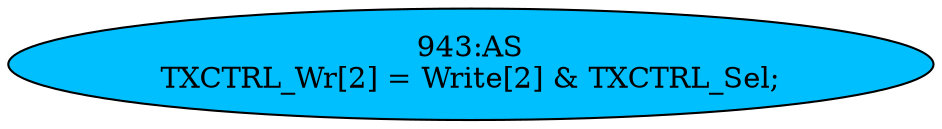 strict digraph "" {
	node [label="\N"];
	"943:AS"	 [ast="<pyverilog.vparser.ast.Assign object at 0x7fbdee0e3fd0>",
		def_var="['TXCTRL_Wr']",
		fillcolor=deepskyblue,
		label="943:AS
TXCTRL_Wr[2] = Write[2] & TXCTRL_Sel;",
		statements="[]",
		style=filled,
		typ=Assign,
		use_var="['Write', 'TXCTRL_Sel']"];
}
